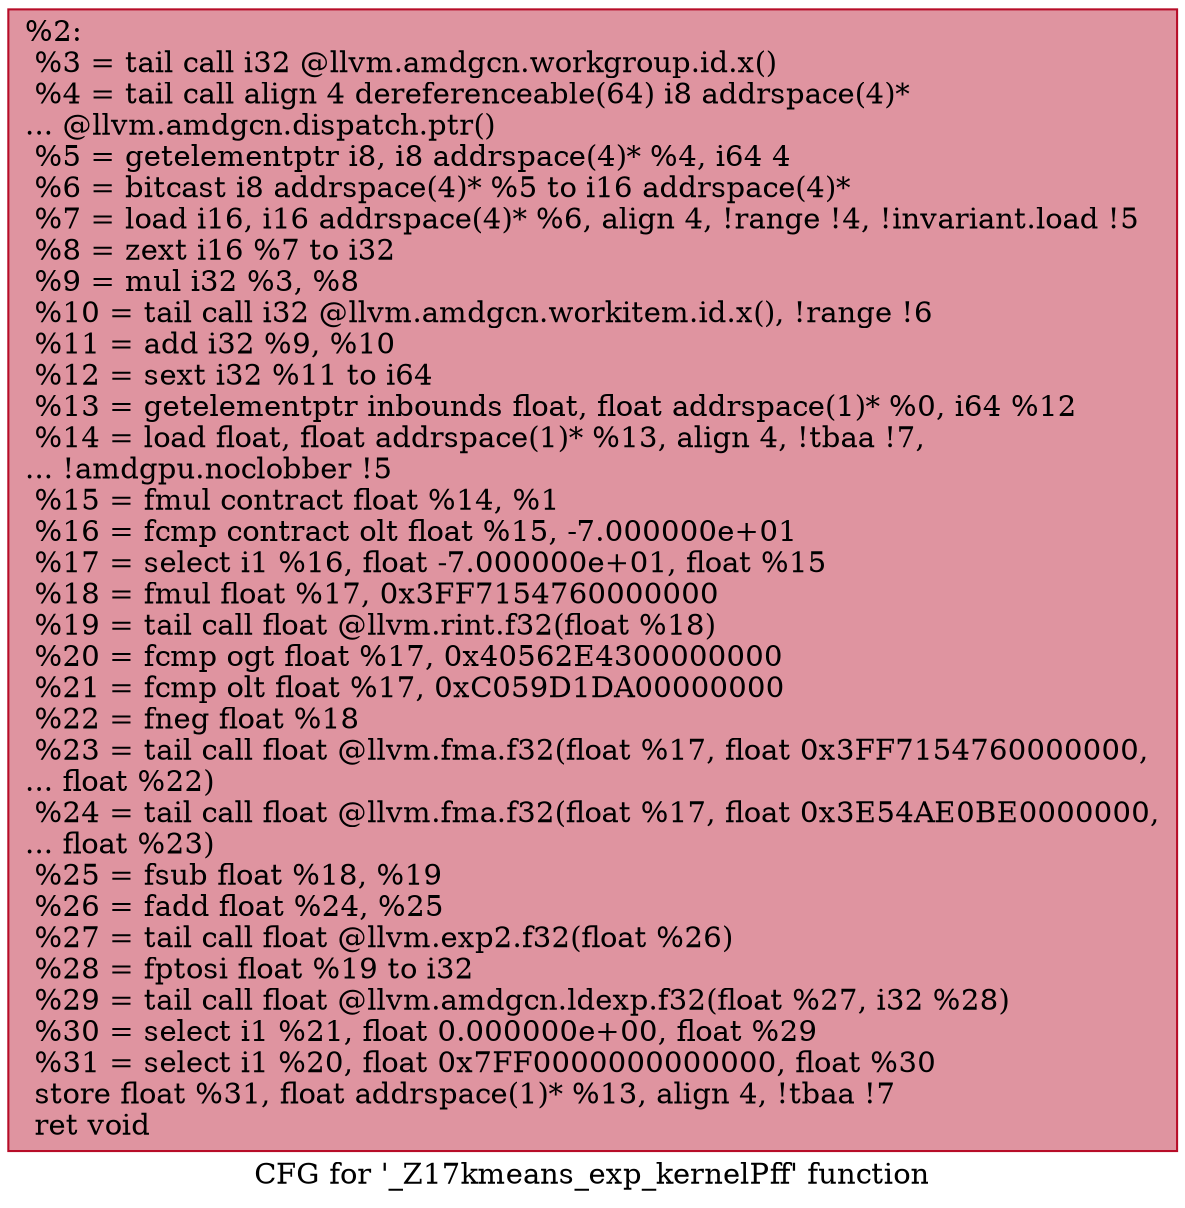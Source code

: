 digraph "CFG for '_Z17kmeans_exp_kernelPff' function" {
	label="CFG for '_Z17kmeans_exp_kernelPff' function";

	Node0x464e430 [shape=record,color="#b70d28ff", style=filled, fillcolor="#b70d2870",label="{%2:\l  %3 = tail call i32 @llvm.amdgcn.workgroup.id.x()\l  %4 = tail call align 4 dereferenceable(64) i8 addrspace(4)*\l... @llvm.amdgcn.dispatch.ptr()\l  %5 = getelementptr i8, i8 addrspace(4)* %4, i64 4\l  %6 = bitcast i8 addrspace(4)* %5 to i16 addrspace(4)*\l  %7 = load i16, i16 addrspace(4)* %6, align 4, !range !4, !invariant.load !5\l  %8 = zext i16 %7 to i32\l  %9 = mul i32 %3, %8\l  %10 = tail call i32 @llvm.amdgcn.workitem.id.x(), !range !6\l  %11 = add i32 %9, %10\l  %12 = sext i32 %11 to i64\l  %13 = getelementptr inbounds float, float addrspace(1)* %0, i64 %12\l  %14 = load float, float addrspace(1)* %13, align 4, !tbaa !7,\l... !amdgpu.noclobber !5\l  %15 = fmul contract float %14, %1\l  %16 = fcmp contract olt float %15, -7.000000e+01\l  %17 = select i1 %16, float -7.000000e+01, float %15\l  %18 = fmul float %17, 0x3FF7154760000000\l  %19 = tail call float @llvm.rint.f32(float %18)\l  %20 = fcmp ogt float %17, 0x40562E4300000000\l  %21 = fcmp olt float %17, 0xC059D1DA00000000\l  %22 = fneg float %18\l  %23 = tail call float @llvm.fma.f32(float %17, float 0x3FF7154760000000,\l... float %22)\l  %24 = tail call float @llvm.fma.f32(float %17, float 0x3E54AE0BE0000000,\l... float %23)\l  %25 = fsub float %18, %19\l  %26 = fadd float %24, %25\l  %27 = tail call float @llvm.exp2.f32(float %26)\l  %28 = fptosi float %19 to i32\l  %29 = tail call float @llvm.amdgcn.ldexp.f32(float %27, i32 %28)\l  %30 = select i1 %21, float 0.000000e+00, float %29\l  %31 = select i1 %20, float 0x7FF0000000000000, float %30\l  store float %31, float addrspace(1)* %13, align 4, !tbaa !7\l  ret void\l}"];
}
